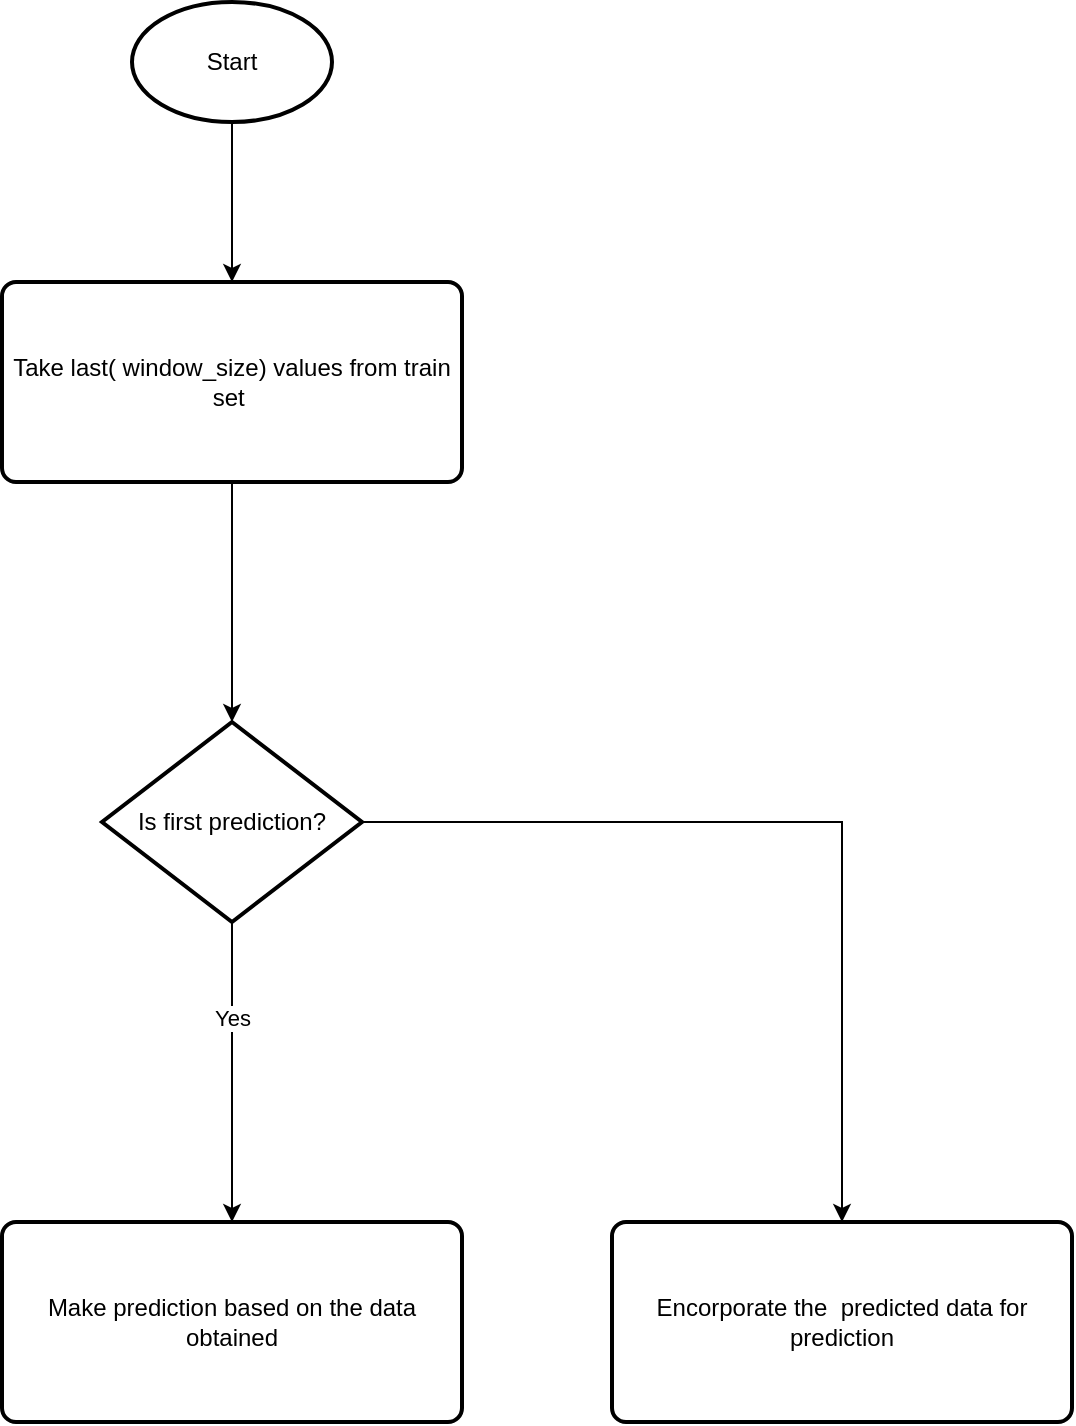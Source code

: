 <mxfile version="20.7.3" type="device"><diagram id="-Gl9wlnqR71MvDqt9v5R" name="Page-1"><mxGraphModel dx="1434" dy="775" grid="1" gridSize="10" guides="1" tooltips="1" connect="1" arrows="1" fold="1" page="1" pageScale="1" pageWidth="850" pageHeight="1100" math="0" shadow="0"><root><mxCell id="0"/><mxCell id="1" parent="0"/><mxCell id="XbX4hBlI3GRcisKcxKVq-3" style="edgeStyle=orthogonalEdgeStyle;rounded=0;orthogonalLoop=1;jettySize=auto;html=1;entryX=0.5;entryY=0;entryDx=0;entryDy=0;" edge="1" parent="1" source="XbX4hBlI3GRcisKcxKVq-1" target="XbX4hBlI3GRcisKcxKVq-2"><mxGeometry relative="1" as="geometry"/></mxCell><mxCell id="XbX4hBlI3GRcisKcxKVq-1" value="Start" style="strokeWidth=2;html=1;shape=mxgraph.flowchart.start_1;whiteSpace=wrap;" vertex="1" parent="1"><mxGeometry x="320" y="130" width="100" height="60" as="geometry"/></mxCell><mxCell id="XbX4hBlI3GRcisKcxKVq-9" style="edgeStyle=orthogonalEdgeStyle;rounded=0;orthogonalLoop=1;jettySize=auto;html=1;entryX=0.5;entryY=0;entryDx=0;entryDy=0;entryPerimeter=0;" edge="1" parent="1" source="XbX4hBlI3GRcisKcxKVq-2" target="XbX4hBlI3GRcisKcxKVq-6"><mxGeometry relative="1" as="geometry"/></mxCell><mxCell id="XbX4hBlI3GRcisKcxKVq-2" value="Take last( window_size) values from train set&amp;nbsp;" style="rounded=1;whiteSpace=wrap;html=1;absoluteArcSize=1;arcSize=14;strokeWidth=2;" vertex="1" parent="1"><mxGeometry x="255" y="270" width="230" height="100" as="geometry"/></mxCell><mxCell id="XbX4hBlI3GRcisKcxKVq-4" value="Make prediction based on the data obtained" style="rounded=1;whiteSpace=wrap;html=1;absoluteArcSize=1;arcSize=14;strokeWidth=2;" vertex="1" parent="1"><mxGeometry x="255" y="740" width="230" height="100" as="geometry"/></mxCell><mxCell id="XbX4hBlI3GRcisKcxKVq-8" value="" style="edgeStyle=orthogonalEdgeStyle;rounded=0;orthogonalLoop=1;jettySize=auto;html=1;" edge="1" parent="1" source="XbX4hBlI3GRcisKcxKVq-6" target="XbX4hBlI3GRcisKcxKVq-4"><mxGeometry relative="1" as="geometry"/></mxCell><mxCell id="XbX4hBlI3GRcisKcxKVq-10" value="Yes" style="edgeLabel;html=1;align=center;verticalAlign=middle;resizable=0;points=[];" vertex="1" connectable="0" parent="XbX4hBlI3GRcisKcxKVq-8"><mxGeometry x="-0.357" relative="1" as="geometry"><mxPoint as="offset"/></mxGeometry></mxCell><mxCell id="XbX4hBlI3GRcisKcxKVq-11" style="edgeStyle=orthogonalEdgeStyle;rounded=0;orthogonalLoop=1;jettySize=auto;html=1;entryX=0.5;entryY=0;entryDx=0;entryDy=0;" edge="1" parent="1" source="XbX4hBlI3GRcisKcxKVq-6" target="XbX4hBlI3GRcisKcxKVq-12"><mxGeometry relative="1" as="geometry"><mxPoint x="800" y="540" as="targetPoint"/><Array as="points"><mxPoint x="675" y="540"/></Array></mxGeometry></mxCell><mxCell id="XbX4hBlI3GRcisKcxKVq-6" value="Is first prediction?" style="strokeWidth=2;html=1;shape=mxgraph.flowchart.decision;whiteSpace=wrap;" vertex="1" parent="1"><mxGeometry x="305" y="490" width="130" height="100" as="geometry"/></mxCell><mxCell id="XbX4hBlI3GRcisKcxKVq-12" value="Encorporate the&amp;nbsp; predicted data for prediction" style="rounded=1;whiteSpace=wrap;html=1;absoluteArcSize=1;arcSize=14;strokeWidth=2;" vertex="1" parent="1"><mxGeometry x="560" y="740" width="230" height="100" as="geometry"/></mxCell></root></mxGraphModel></diagram></mxfile>